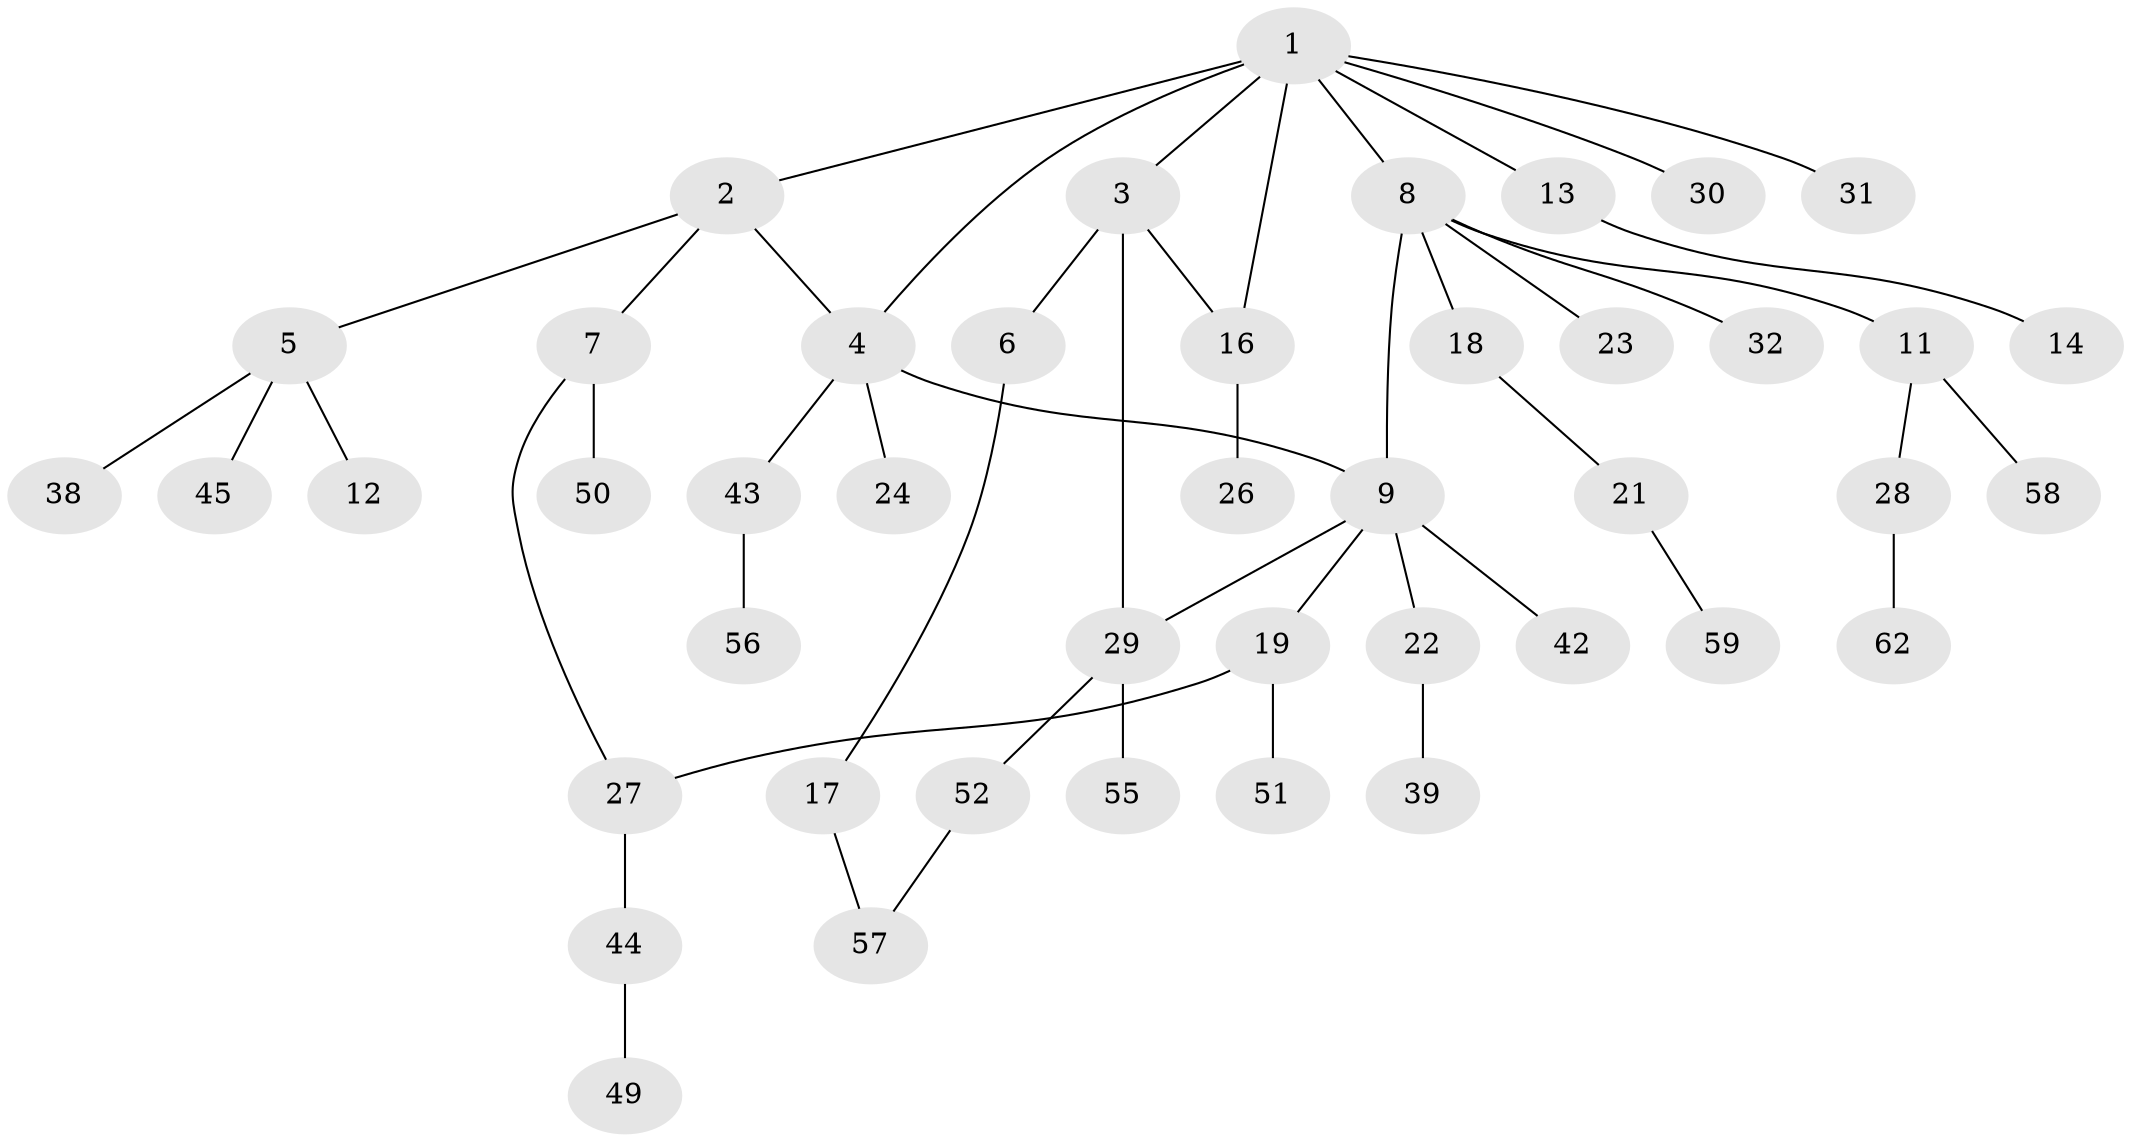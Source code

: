 // Generated by graph-tools (version 1.1) at 2025/23/03/03/25 07:23:33]
// undirected, 44 vertices, 49 edges
graph export_dot {
graph [start="1"]
  node [color=gray90,style=filled];
  1 [super="+35"];
  2 [super="+37"];
  3 [super="+63"];
  4 [super="+36"];
  5 [super="+20"];
  6;
  7 [super="+15"];
  8 [super="+10"];
  9 [super="+34"];
  11 [super="+48"];
  12;
  13;
  14 [super="+46"];
  16 [super="+64"];
  17;
  18 [super="+60"];
  19;
  21;
  22 [super="+25"];
  23 [super="+47"];
  24;
  26;
  27 [super="+33"];
  28;
  29 [super="+40"];
  30 [super="+41"];
  31 [super="+54"];
  32;
  38;
  39;
  42;
  43;
  44 [super="+53"];
  45;
  49;
  50 [super="+61"];
  51;
  52;
  55;
  56;
  57;
  58;
  59;
  62;
  1 -- 2;
  1 -- 3;
  1 -- 4;
  1 -- 8;
  1 -- 13;
  1 -- 30;
  1 -- 31;
  1 -- 16;
  2 -- 5;
  2 -- 7;
  2 -- 4;
  3 -- 6;
  3 -- 16;
  3 -- 29;
  4 -- 24;
  4 -- 43;
  4 -- 9;
  5 -- 12;
  5 -- 38;
  5 -- 45;
  6 -- 17;
  7 -- 27;
  7 -- 50;
  8 -- 9;
  8 -- 11;
  8 -- 32;
  8 -- 18;
  8 -- 23;
  9 -- 19;
  9 -- 22;
  9 -- 42;
  9 -- 29;
  11 -- 28;
  11 -- 58;
  13 -- 14;
  16 -- 26;
  17 -- 57;
  18 -- 21;
  19 -- 51;
  19 -- 27;
  21 -- 59;
  22 -- 39;
  27 -- 44;
  28 -- 62;
  29 -- 52;
  29 -- 55;
  43 -- 56;
  44 -- 49;
  52 -- 57;
}
